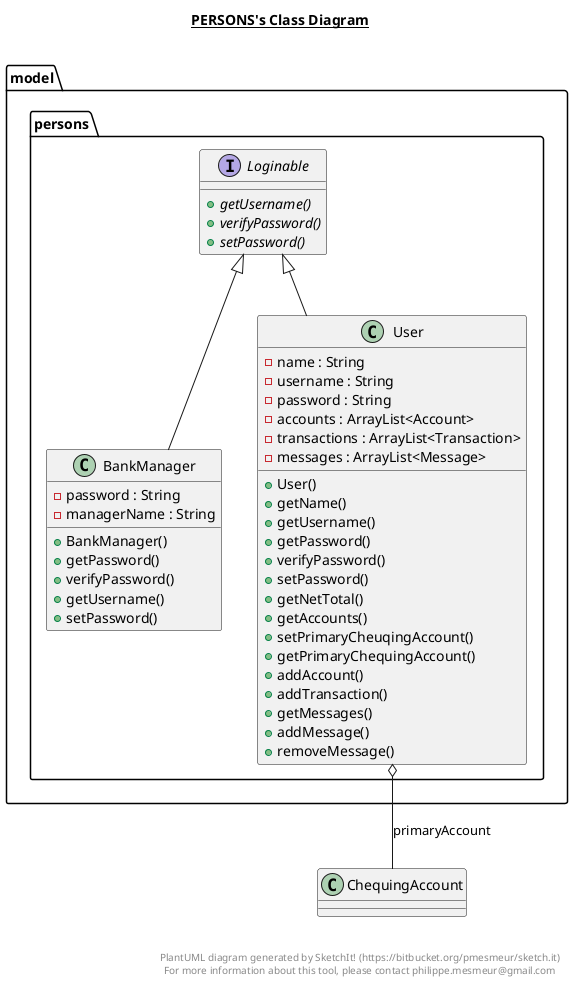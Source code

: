 @startuml

title __PERSONS's Class Diagram__\n

  package model {
    package model.persons {
      class BankManager {
          - password : String
          - managerName : String
          + BankManager()
          + getPassword()
          + verifyPassword()
          + getUsername()
          + setPassword()
      }
    }
  }
  

  package model {
    package model.persons {
      interface Loginable {
          {abstract} + getUsername()
          {abstract} + verifyPassword()
          {abstract} + setPassword()
      }
    }
  }
  

  package model {
    package model.persons {
      class User {
          - name : String
          - username : String
          - password : String
          - accounts : ArrayList<Account>
          - transactions : ArrayList<Transaction>
          - messages : ArrayList<Message>
          + User()
          + getName()
          + getUsername()
          + getPassword()
          + verifyPassword()
          + setPassword()
          + getNetTotal()
          + getAccounts()
          + setPrimaryCheuqingAccount()
          + getPrimaryChequingAccount()
          + addAccount()
          + addTransaction()
          + getMessages()
          + addMessage()
          + removeMessage()
      }
    }
  }
  

  BankManager -up-|> Loginable
  User -up-|> Loginable
  User o-- ChequingAccount : primaryAccount


right footer


PlantUML diagram generated by SketchIt! (https://bitbucket.org/pmesmeur/sketch.it)
For more information about this tool, please contact philippe.mesmeur@gmail.com
endfooter

@enduml
